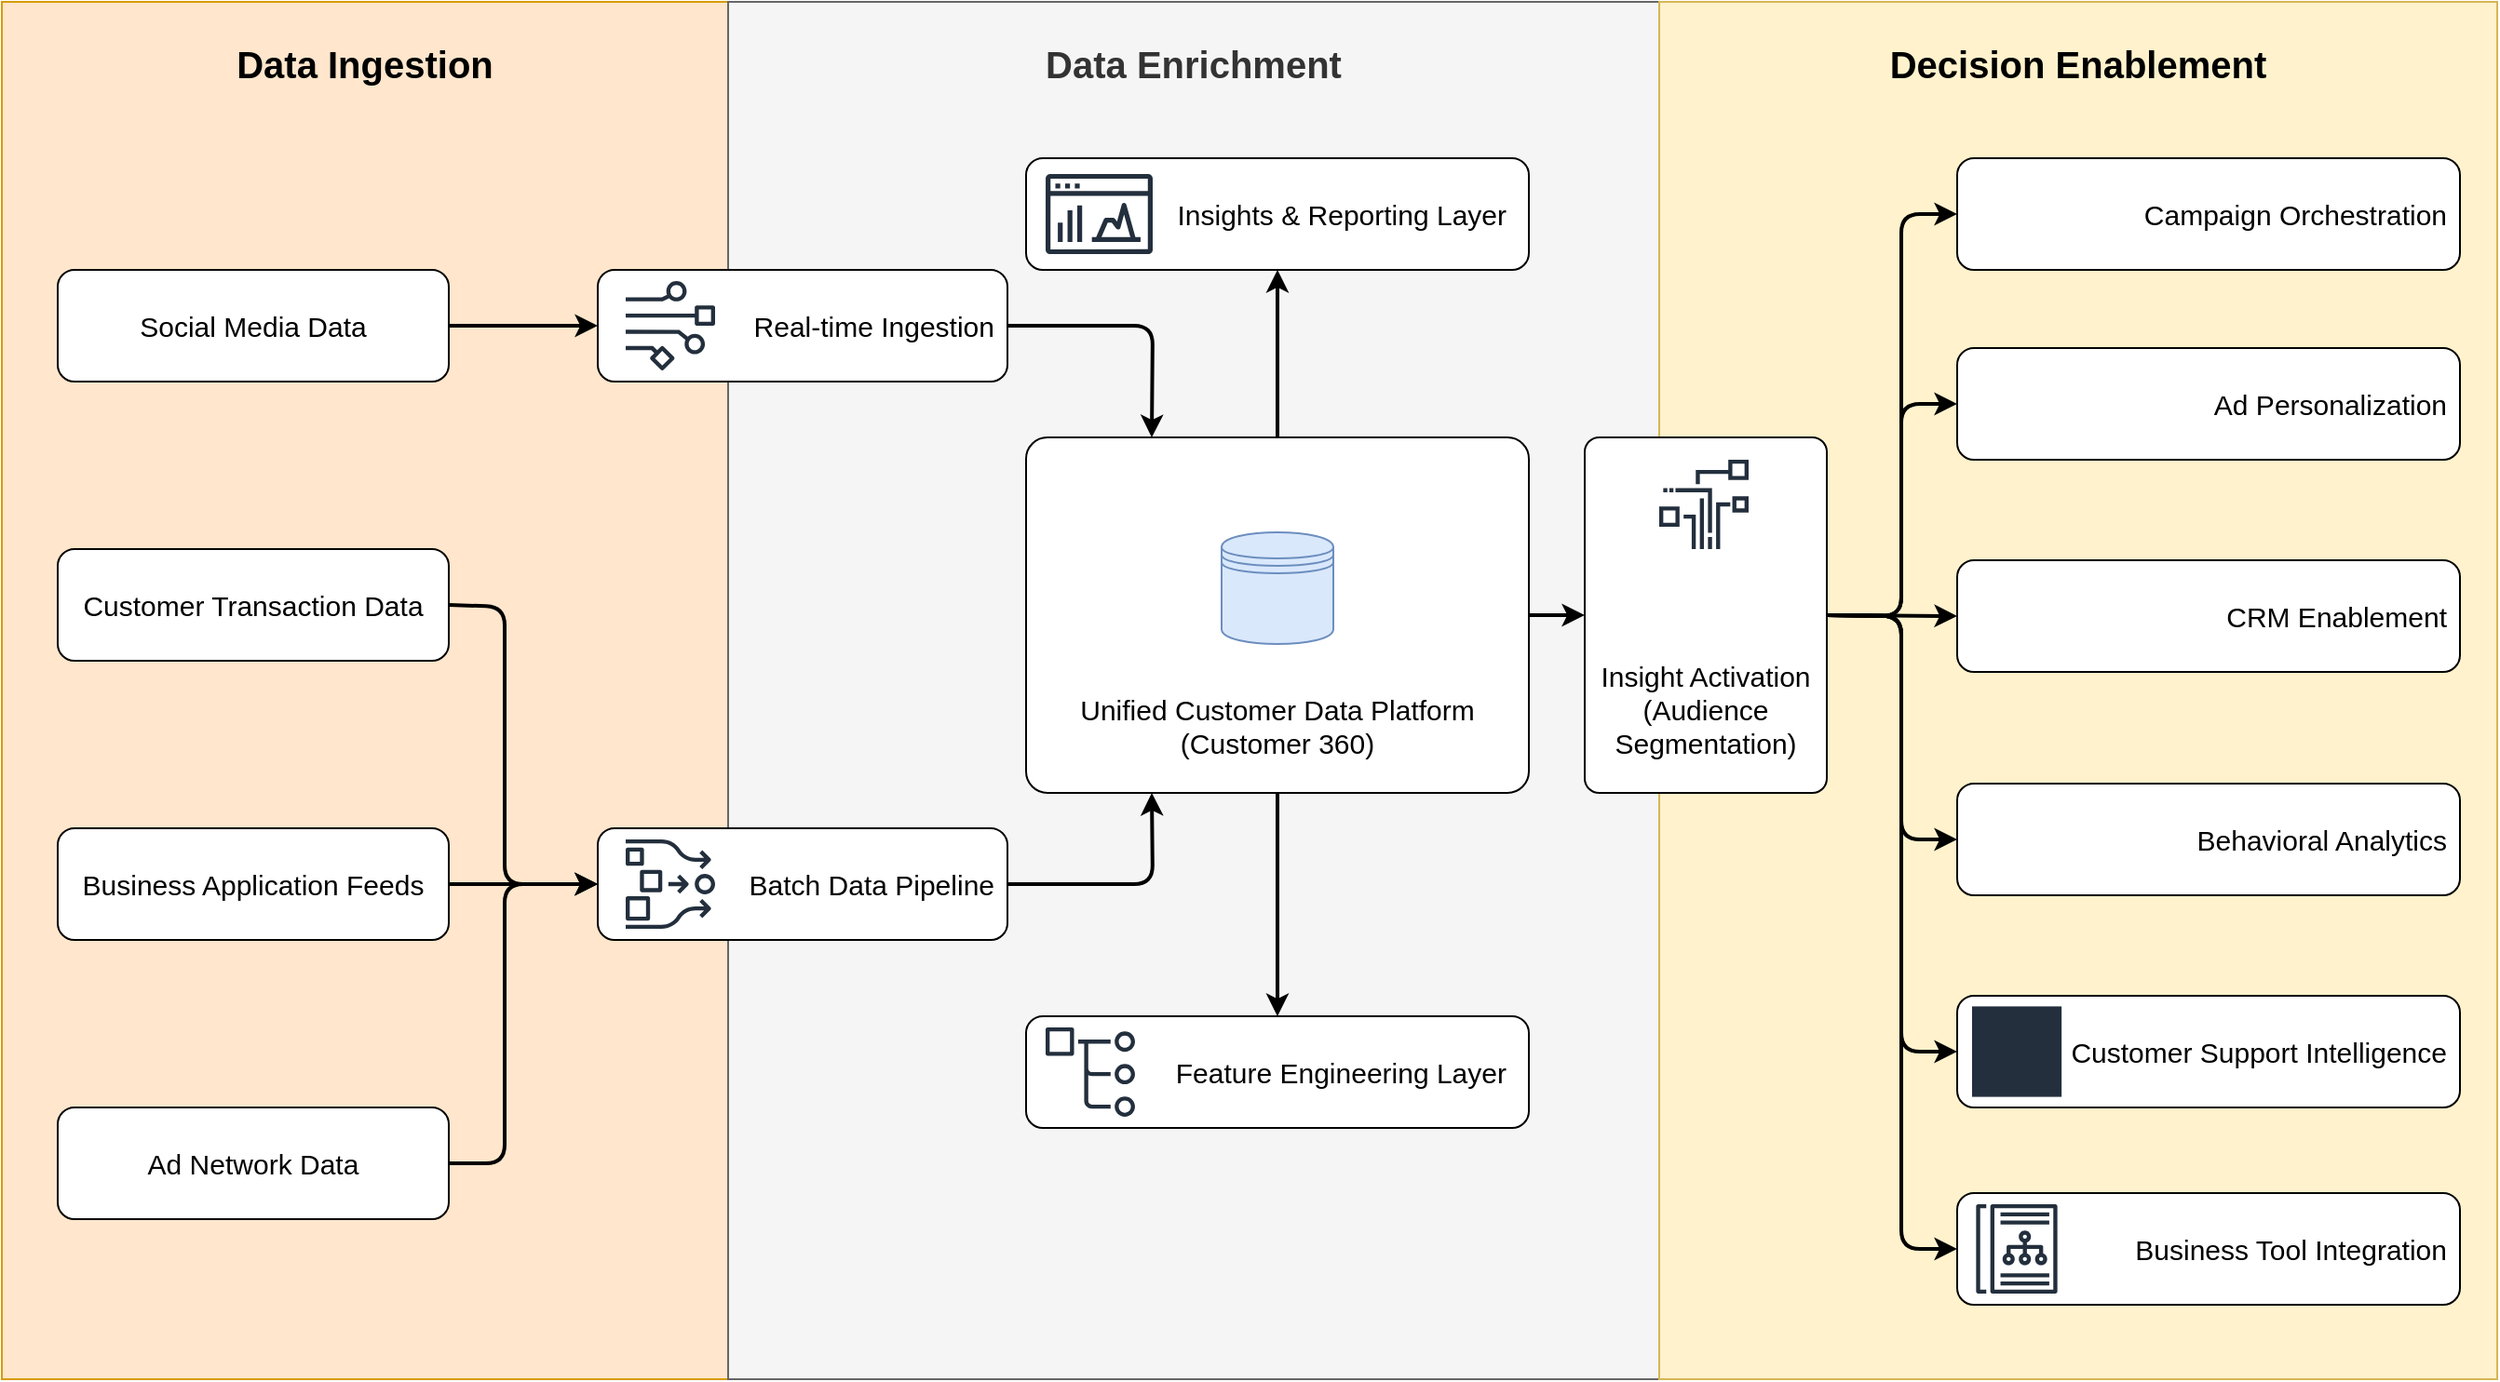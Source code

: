 <mxfile version="27.0.9">
  <diagram name="Page-1" id="V62jBnsrvGLWczg-tgVz">
    <mxGraphModel dx="2386" dy="1452" grid="1" gridSize="10" guides="1" tooltips="1" connect="1" arrows="1" fold="1" page="1" pageScale="1" pageWidth="1169" pageHeight="827" math="0" shadow="0">
      <root>
        <mxCell id="0" />
        <mxCell id="1" parent="0" />
        <mxCell id="BIIbTsCtp7gyh1SSFa5Y-27" value="Data Ingestion" style="rounded=0;whiteSpace=wrap;html=1;fillColor=#ffe6cc;strokeColor=#d79b00;fontSize=20;fontStyle=1;verticalAlign=top;spacingTop=15;" parent="1" vertex="1">
          <mxGeometry x="40" y="40" width="390" height="740" as="geometry" />
        </mxCell>
        <mxCell id="BIIbTsCtp7gyh1SSFa5Y-28" value="Data Enrichment" style="rounded=0;whiteSpace=wrap;html=1;fillColor=#f5f5f5;strokeColor=#666666;fontColor=#333333;fontSize=20;fontStyle=1;verticalAlign=top;spacingTop=15;" parent="1" vertex="1">
          <mxGeometry x="430" y="40" width="500" height="740" as="geometry" />
        </mxCell>
        <mxCell id="BIIbTsCtp7gyh1SSFa5Y-29" value="Decision Enablement" style="rounded=0;whiteSpace=wrap;html=1;fillColor=#fff2cc;strokeColor=#d6b656;fontSize=20;fontStyle=1;verticalAlign=top;spacingTop=15;" parent="1" vertex="1">
          <mxGeometry x="930" y="40" width="450" height="740" as="geometry" />
        </mxCell>
        <mxCell id="BIIbTsCtp7gyh1SSFa5Y-26" value="Social Media Data" style="rounded=1;whiteSpace=wrap;html=1;fontSize=15;" parent="1" vertex="1">
          <mxGeometry x="70" y="184" width="210" height="60" as="geometry" />
        </mxCell>
        <mxCell id="BIIbTsCtp7gyh1SSFa5Y-31" value="Customer Transaction Data" style="rounded=1;whiteSpace=wrap;html=1;fontSize=15;" parent="1" vertex="1">
          <mxGeometry x="70" y="334" width="210" height="60" as="geometry" />
        </mxCell>
        <mxCell id="BIIbTsCtp7gyh1SSFa5Y-32" value="&lt;div&gt;Business Application Feeds&lt;/div&gt;" style="rounded=1;whiteSpace=wrap;html=1;fontSize=15;" parent="1" vertex="1">
          <mxGeometry x="70" y="484" width="210" height="60" as="geometry" />
        </mxCell>
        <mxCell id="BIIbTsCtp7gyh1SSFa5Y-33" value="&lt;div&gt;Ad Network Data&lt;/div&gt;" style="rounded=1;whiteSpace=wrap;html=1;fontSize=15;" parent="1" vertex="1">
          <mxGeometry x="70" y="634" width="210" height="60" as="geometry" />
        </mxCell>
        <mxCell id="BIIbTsCtp7gyh1SSFa5Y-34" value="&lt;div&gt;Real-time Ingestion&lt;/div&gt;" style="rounded=1;whiteSpace=wrap;html=1;fontSize=15;align=right;spacingRight=5;" parent="1" vertex="1">
          <mxGeometry x="360" y="184" width="220" height="60" as="geometry" />
        </mxCell>
        <mxCell id="BIIbTsCtp7gyh1SSFa5Y-35" value="&lt;p class=&quot;p1&quot;&gt;Batch Data Pipeline&lt;/p&gt;" style="rounded=1;whiteSpace=wrap;html=1;fontSize=15;align=right;spacingRight=5;" parent="1" vertex="1">
          <mxGeometry x="360" y="484" width="220" height="60" as="geometry" />
        </mxCell>
        <mxCell id="BIIbTsCtp7gyh1SSFa5Y-36" value="" style="endArrow=classic;html=1;rounded=1;exitX=1;exitY=0.5;exitDx=0;exitDy=0;entryX=0;entryY=0.5;entryDx=0;entryDy=0;strokeWidth=2;curved=0;" parent="1" source="BIIbTsCtp7gyh1SSFa5Y-26" target="BIIbTsCtp7gyh1SSFa5Y-34" edge="1">
          <mxGeometry width="50" height="50" relative="1" as="geometry">
            <mxPoint x="360" y="415" as="sourcePoint" />
            <mxPoint x="410" y="365" as="targetPoint" />
          </mxGeometry>
        </mxCell>
        <mxCell id="BIIbTsCtp7gyh1SSFa5Y-37" value="" style="endArrow=classic;html=1;rounded=1;exitX=1;exitY=0.5;exitDx=0;exitDy=0;entryX=0;entryY=0.5;entryDx=0;entryDy=0;strokeWidth=2;curved=0;" parent="1" source="BIIbTsCtp7gyh1SSFa5Y-31" target="BIIbTsCtp7gyh1SSFa5Y-35" edge="1">
          <mxGeometry width="50" height="50" relative="1" as="geometry">
            <mxPoint x="330" y="255" as="sourcePoint" />
            <mxPoint x="425" y="255" as="targetPoint" />
            <Array as="points">
              <mxPoint x="310" y="365" />
              <mxPoint x="310" y="514" />
            </Array>
          </mxGeometry>
        </mxCell>
        <mxCell id="BIIbTsCtp7gyh1SSFa5Y-38" value="" style="endArrow=classic;html=1;rounded=1;exitX=1;exitY=0.5;exitDx=0;exitDy=0;entryX=0;entryY=0.5;entryDx=0;entryDy=0;strokeWidth=2;curved=0;" parent="1" source="BIIbTsCtp7gyh1SSFa5Y-32" target="BIIbTsCtp7gyh1SSFa5Y-35" edge="1">
          <mxGeometry width="50" height="50" relative="1" as="geometry">
            <mxPoint x="370" y="535" as="sourcePoint" />
            <mxPoint x="465" y="685" as="targetPoint" />
            <Array as="points" />
          </mxGeometry>
        </mxCell>
        <mxCell id="BIIbTsCtp7gyh1SSFa5Y-39" value="" style="endArrow=classic;html=1;rounded=1;exitX=1;exitY=0.5;exitDx=0;exitDy=0;entryX=0;entryY=0.5;entryDx=0;entryDy=0;strokeWidth=2;curved=0;" parent="1" source="BIIbTsCtp7gyh1SSFa5Y-33" target="BIIbTsCtp7gyh1SSFa5Y-35" edge="1">
          <mxGeometry width="50" height="50" relative="1" as="geometry">
            <mxPoint x="330" y="515" as="sourcePoint" />
            <mxPoint x="425" y="665" as="targetPoint" />
            <Array as="points">
              <mxPoint x="310" y="664" />
              <mxPoint x="310" y="514" />
            </Array>
          </mxGeometry>
        </mxCell>
        <mxCell id="BIIbTsCtp7gyh1SSFa5Y-40" value="" style="sketch=0;outlineConnect=0;fontColor=#232F3E;gradientColor=none;fillColor=#232F3D;strokeColor=none;dashed=0;verticalLabelPosition=bottom;verticalAlign=top;align=center;html=1;fontSize=12;fontStyle=0;aspect=fixed;pointerEvents=1;shape=mxgraph.aws4.data_stream;" parent="1" vertex="1">
          <mxGeometry x="375" y="190" width="48" height="48" as="geometry" />
        </mxCell>
        <mxCell id="BIIbTsCtp7gyh1SSFa5Y-42" value="" style="sketch=0;outlineConnect=0;fontColor=#232F3E;gradientColor=none;fillColor=#232F3D;strokeColor=none;dashed=0;verticalLabelPosition=bottom;verticalAlign=top;align=center;html=1;fontSize=12;fontStyle=0;aspect=fixed;pointerEvents=1;shape=mxgraph.aws4.opensearch_ingestion;" parent="1" vertex="1">
          <mxGeometry x="375" y="490" width="48" height="48" as="geometry" />
        </mxCell>
        <mxCell id="BIIbTsCtp7gyh1SSFa5Y-43" value="&lt;div&gt;Unified Customer Data Platform&lt;/div&gt;&lt;div&gt;(&lt;span style=&quot;background-color: transparent;&quot;&gt;Customer 360&lt;/span&gt;&lt;span style=&quot;background-color: transparent; color: light-dark(rgb(0, 0, 0), rgb(255, 255, 255));&quot;&gt;)&lt;/span&gt;&lt;/div&gt;" style="rounded=1;whiteSpace=wrap;html=1;fontSize=15;align=center;spacingRight=0;spacingTop=0;verticalAlign=bottom;spacingBottom=15;arcSize=6;" parent="1" vertex="1">
          <mxGeometry x="590" y="274" width="270" height="191" as="geometry" />
        </mxCell>
        <mxCell id="BIIbTsCtp7gyh1SSFa5Y-44" value="" style="shape=datastore;whiteSpace=wrap;html=1;fillColor=#dae8fc;strokeColor=#6c8ebf;" parent="1" vertex="1">
          <mxGeometry x="695" y="325" width="60" height="60" as="geometry" />
        </mxCell>
        <mxCell id="BIIbTsCtp7gyh1SSFa5Y-45" value="&lt;div&gt;Feature Engineering Layer&lt;/div&gt;" style="rounded=1;whiteSpace=wrap;html=1;fontSize=15;align=right;spacingRight=10;" parent="1" vertex="1">
          <mxGeometry x="590" y="585" width="270" height="60" as="geometry" />
        </mxCell>
        <mxCell id="BIIbTsCtp7gyh1SSFa5Y-47" value="" style="endArrow=classic;html=1;rounded=1;exitX=0.5;exitY=1;exitDx=0;exitDy=0;entryX=0.5;entryY=0;entryDx=0;entryDy=0;strokeWidth=2;curved=0;" parent="1" source="BIIbTsCtp7gyh1SSFa5Y-43" target="BIIbTsCtp7gyh1SSFa5Y-45" edge="1">
          <mxGeometry width="50" height="50" relative="1" as="geometry">
            <mxPoint x="380" y="375" as="sourcePoint" />
            <mxPoint x="460" y="375" as="targetPoint" />
          </mxGeometry>
        </mxCell>
        <mxCell id="BIIbTsCtp7gyh1SSFa5Y-48" value="&lt;div&gt;Insights &amp;amp; Reporting Layer&lt;/div&gt;" style="rounded=1;whiteSpace=wrap;html=1;fontSize=15;align=right;spacingRight=10;" parent="1" vertex="1">
          <mxGeometry x="590" y="124" width="270" height="60" as="geometry" />
        </mxCell>
        <mxCell id="BIIbTsCtp7gyh1SSFa5Y-50" value="" style="sketch=0;outlineConnect=0;fontColor=#232F3E;gradientColor=none;fillColor=#232F3D;strokeColor=none;dashed=0;verticalLabelPosition=bottom;verticalAlign=top;align=center;html=1;fontSize=12;fontStyle=0;aspect=fixed;pointerEvents=1;shape=mxgraph.aws4.opensearch_dashboards;" parent="1" vertex="1">
          <mxGeometry x="600.49" y="132.25" width="57.51" height="43.5" as="geometry" />
        </mxCell>
        <mxCell id="BIIbTsCtp7gyh1SSFa5Y-53" value="" style="sketch=0;outlineConnect=0;fontColor=#232F3E;gradientColor=none;fillColor=#232F3D;strokeColor=none;dashed=0;verticalLabelPosition=bottom;verticalAlign=top;align=center;html=1;fontSize=12;fontStyle=0;aspect=fixed;pointerEvents=1;shape=mxgraph.aws4.opensearch_service_traces;" parent="1" vertex="1">
          <mxGeometry x="600.49" y="591" width="48" height="48" as="geometry" />
        </mxCell>
        <mxCell id="BIIbTsCtp7gyh1SSFa5Y-54" value="" style="endArrow=classic;html=1;rounded=1;exitX=0.5;exitY=0;exitDx=0;exitDy=0;entryX=0.5;entryY=1;entryDx=0;entryDy=0;strokeWidth=2;curved=0;" parent="1" source="BIIbTsCtp7gyh1SSFa5Y-43" target="BIIbTsCtp7gyh1SSFa5Y-48" edge="1">
          <mxGeometry width="50" height="50" relative="1" as="geometry">
            <mxPoint x="730" y="485" as="sourcePoint" />
            <mxPoint x="730" y="605" as="targetPoint" />
          </mxGeometry>
        </mxCell>
        <mxCell id="BIIbTsCtp7gyh1SSFa5Y-55" value="" style="endArrow=classic;html=1;rounded=1;exitX=1;exitY=0.5;exitDx=0;exitDy=0;entryX=0.25;entryY=0;entryDx=0;entryDy=0;strokeWidth=2;curved=0;" parent="1" source="BIIbTsCtp7gyh1SSFa5Y-34" target="BIIbTsCtp7gyh1SSFa5Y-43" edge="1">
          <mxGeometry width="50" height="50" relative="1" as="geometry">
            <mxPoint x="400" y="375" as="sourcePoint" />
            <mxPoint x="480" y="375" as="targetPoint" />
            <Array as="points">
              <mxPoint x="658" y="214" />
            </Array>
          </mxGeometry>
        </mxCell>
        <mxCell id="BIIbTsCtp7gyh1SSFa5Y-56" value="" style="endArrow=classic;html=1;rounded=1;exitX=1;exitY=0.5;exitDx=0;exitDy=0;entryX=0.25;entryY=1;entryDx=0;entryDy=0;strokeWidth=2;curved=0;" parent="1" source="BIIbTsCtp7gyh1SSFa5Y-35" target="BIIbTsCtp7gyh1SSFa5Y-43" edge="1">
          <mxGeometry width="50" height="50" relative="1" as="geometry">
            <mxPoint x="610" y="295" as="sourcePoint" />
            <mxPoint x="698" y="355" as="targetPoint" />
            <Array as="points">
              <mxPoint x="658" y="514" />
            </Array>
          </mxGeometry>
        </mxCell>
        <mxCell id="BIIbTsCtp7gyh1SSFa5Y-57" value="&lt;div&gt;Insight Activation&lt;/div&gt;&lt;div&gt;(Audience Segmentation)&lt;/div&gt;" style="rounded=1;whiteSpace=wrap;html=1;fontSize=15;align=center;spacingRight=0;spacingTop=0;verticalAlign=bottom;spacingBottom=15;arcSize=6;" parent="1" vertex="1">
          <mxGeometry x="890" y="274" width="130" height="191" as="geometry" />
        </mxCell>
        <mxCell id="BIIbTsCtp7gyh1SSFa5Y-58" value="" style="sketch=0;outlineConnect=0;fontColor=#232F3E;gradientColor=none;fillColor=#232F3D;strokeColor=none;dashed=0;verticalLabelPosition=bottom;verticalAlign=top;align=center;html=1;fontSize=12;fontStyle=0;aspect=fixed;pointerEvents=1;shape=mxgraph.aws4.iot_sitewise_data_streams;" parent="1" vertex="1">
          <mxGeometry x="930" y="286" width="48" height="48" as="geometry" />
        </mxCell>
        <mxCell id="BIIbTsCtp7gyh1SSFa5Y-59" value="" style="endArrow=classic;html=1;rounded=1;exitX=1;exitY=0.5;exitDx=0;exitDy=0;entryX=0;entryY=0.5;entryDx=0;entryDy=0;strokeWidth=2;curved=0;" parent="1" source="BIIbTsCtp7gyh1SSFa5Y-43" target="BIIbTsCtp7gyh1SSFa5Y-57" edge="1">
          <mxGeometry width="50" height="50" relative="1" as="geometry">
            <mxPoint x="740" y="390" as="sourcePoint" />
            <mxPoint x="740" y="300" as="targetPoint" />
          </mxGeometry>
        </mxCell>
        <mxCell id="BIIbTsCtp7gyh1SSFa5Y-60" value="&lt;div&gt;Campaign Orchestration&lt;/div&gt;" style="rounded=1;whiteSpace=wrap;html=1;fontSize=15;align=right;spacingRight=5;" parent="1" vertex="1">
          <mxGeometry x="1090" y="124" width="270" height="60" as="geometry" />
        </mxCell>
        <mxCell id="BIIbTsCtp7gyh1SSFa5Y-62" value="&lt;div&gt;Ad Personalization&lt;/div&gt;" style="rounded=1;whiteSpace=wrap;html=1;fontSize=15;align=right;spacingRight=5;" parent="1" vertex="1">
          <mxGeometry x="1090" y="226" width="270" height="60" as="geometry" />
        </mxCell>
        <mxCell id="BIIbTsCtp7gyh1SSFa5Y-64" value="&lt;div&gt;CRM Enablement&lt;/div&gt;" style="rounded=1;whiteSpace=wrap;html=1;fontSize=15;align=right;spacingRight=5;" parent="1" vertex="1">
          <mxGeometry x="1090" y="340" width="270" height="60" as="geometry" />
        </mxCell>
        <mxCell id="BIIbTsCtp7gyh1SSFa5Y-66" value="&lt;div&gt;Behavioral Analytics&lt;/div&gt;" style="rounded=1;whiteSpace=wrap;html=1;fontSize=15;align=right;spacingRight=5;" parent="1" vertex="1">
          <mxGeometry x="1090" y="460" width="270" height="60" as="geometry" />
        </mxCell>
        <mxCell id="BIIbTsCtp7gyh1SSFa5Y-68" value="&lt;div&gt;Customer Support Intelligence&lt;/div&gt;" style="rounded=1;whiteSpace=wrap;html=1;fontSize=15;align=right;spacingRight=5;" parent="1" vertex="1">
          <mxGeometry x="1090" y="574" width="270" height="60" as="geometry" />
        </mxCell>
        <mxCell id="BIIbTsCtp7gyh1SSFa5Y-70" value="&lt;div&gt;Business Tool Integration&lt;/div&gt;" style="rounded=1;whiteSpace=wrap;html=1;fontSize=15;align=right;spacingRight=5;" parent="1" vertex="1">
          <mxGeometry x="1090" y="680" width="270" height="60" as="geometry" />
        </mxCell>
        <mxCell id="BIIbTsCtp7gyh1SSFa5Y-72" value="" style="endArrow=classic;html=1;rounded=1;exitX=1;exitY=0.5;exitDx=0;exitDy=0;entryX=0;entryY=0.5;entryDx=0;entryDy=0;strokeWidth=2;curved=0;" parent="1" source="BIIbTsCtp7gyh1SSFa5Y-57" target="BIIbTsCtp7gyh1SSFa5Y-60" edge="1">
          <mxGeometry width="50" height="50" relative="1" as="geometry">
            <mxPoint x="720" y="510" as="sourcePoint" />
            <mxPoint x="720" y="630" as="targetPoint" />
            <Array as="points">
              <mxPoint x="1060" y="370" />
              <mxPoint x="1060" y="154" />
            </Array>
          </mxGeometry>
        </mxCell>
        <mxCell id="BIIbTsCtp7gyh1SSFa5Y-73" value="" style="shape=image;verticalLabelPosition=bottom;labelBackgroundColor=default;verticalAlign=top;aspect=fixed;imageAspect=0;image=https://www.ctidigital.com/hubfs/AdobeCampaign-01.png;" parent="1" vertex="1">
          <mxGeometry x="1098" y="130" width="48" height="48" as="geometry" />
        </mxCell>
        <mxCell id="BIIbTsCtp7gyh1SSFa5Y-74" value="" style="shape=image;verticalLabelPosition=bottom;labelBackgroundColor=default;verticalAlign=top;aspect=fixed;imageAspect=0;image=https://images.icon-icons.com/2699/PNG/512/google_ads_logo_icon_171064.png;" parent="1" vertex="1">
          <mxGeometry x="1098" y="232" width="48" height="48" as="geometry" />
        </mxCell>
        <mxCell id="BIIbTsCtp7gyh1SSFa5Y-75" value="" style="shape=image;verticalLabelPosition=bottom;labelBackgroundColor=default;verticalAlign=top;aspect=fixed;imageAspect=0;image=https://upload.wikimedia.org/wikipedia/commons/thumb/f/f9/Salesforce.com_logo.svg/2560px-Salesforce.com_logo.svg.png;" parent="1" vertex="1">
          <mxGeometry x="1093.43" y="350" width="57.14" height="40" as="geometry" />
        </mxCell>
        <mxCell id="BIIbTsCtp7gyh1SSFa5Y-77" value="" style="shape=image;verticalLabelPosition=bottom;labelBackgroundColor=default;verticalAlign=top;aspect=fixed;imageAspect=0;image=https://res.cloudinary.com/startup-grind/image/upload/c_fill,dpr_2.0,f_auto,g_center,q_auto:good/v1/gcs/platform-data-adobe/events/Adobe-Analytics%20%281%29_w6XeSZl.png;" parent="1" vertex="1">
          <mxGeometry x="1080" y="448" width="84" height="84" as="geometry" />
        </mxCell>
        <mxCell id="BIIbTsCtp7gyh1SSFa5Y-78" value="" style="sketch=0;outlineConnect=0;fontColor=#232F3E;gradientColor=none;fillColor=#232F3D;strokeColor=none;dashed=0;verticalLabelPosition=bottom;verticalAlign=top;align=center;html=1;fontSize=12;fontStyle=0;aspect=fixed;pointerEvents=1;shape=mxgraph.aws4.datazone_business_data_catalog;" parent="1" vertex="1">
          <mxGeometry x="1100.15" y="686" width="43.69" height="48" as="geometry" />
        </mxCell>
        <mxCell id="BIIbTsCtp7gyh1SSFa5Y-79" value="" style="points=[];aspect=fixed;html=1;align=center;shadow=0;dashed=0;fillColor=#232F3D;strokeColor=none;shape=mxgraph.alibaba_cloud.ccs_customer_service_01;" parent="1" vertex="1">
          <mxGeometry x="1098" y="579.7" width="48.07" height="48.6" as="geometry" />
        </mxCell>
        <mxCell id="BIIbTsCtp7gyh1SSFa5Y-80" value="" style="endArrow=classic;html=1;rounded=1;exitX=1;exitY=0.5;exitDx=0;exitDy=0;entryX=0;entryY=0.5;entryDx=0;entryDy=0;strokeWidth=2;curved=0;" parent="1" source="BIIbTsCtp7gyh1SSFa5Y-57" target="BIIbTsCtp7gyh1SSFa5Y-70" edge="1">
          <mxGeometry width="50" height="50" relative="1" as="geometry">
            <mxPoint x="1060" y="506" as="sourcePoint" />
            <mxPoint x="1130" y="290" as="targetPoint" />
            <Array as="points">
              <mxPoint x="1060" y="370" />
              <mxPoint x="1060" y="710" />
            </Array>
          </mxGeometry>
        </mxCell>
        <mxCell id="BIIbTsCtp7gyh1SSFa5Y-81" value="" style="endArrow=classic;html=1;rounded=1;exitX=1;exitY=0.5;exitDx=0;exitDy=0;entryX=0;entryY=0.5;entryDx=0;entryDy=0;strokeWidth=2;curved=0;" parent="1" source="BIIbTsCtp7gyh1SSFa5Y-57" target="BIIbTsCtp7gyh1SSFa5Y-68" edge="1">
          <mxGeometry width="50" height="50" relative="1" as="geometry">
            <mxPoint x="1050" y="650" as="sourcePoint" />
            <mxPoint x="1120" y="990" as="targetPoint" />
            <Array as="points">
              <mxPoint x="1060" y="370" />
              <mxPoint x="1060" y="604" />
            </Array>
          </mxGeometry>
        </mxCell>
        <mxCell id="BIIbTsCtp7gyh1SSFa5Y-82" value="" style="endArrow=classic;html=1;rounded=1;exitX=1;exitY=0.5;exitDx=0;exitDy=0;strokeWidth=2;curved=0;entryX=0;entryY=0.5;entryDx=0;entryDy=0;" parent="1" source="BIIbTsCtp7gyh1SSFa5Y-57" target="BIIbTsCtp7gyh1SSFa5Y-66" edge="1">
          <mxGeometry width="50" height="50" relative="1" as="geometry">
            <mxPoint x="1050" y="600" as="sourcePoint" />
            <mxPoint x="1470" y="530" as="targetPoint" />
            <Array as="points">
              <mxPoint x="1060" y="370" />
              <mxPoint x="1060" y="490" />
            </Array>
          </mxGeometry>
        </mxCell>
        <mxCell id="BIIbTsCtp7gyh1SSFa5Y-83" value="" style="endArrow=classic;html=1;rounded=1;exitX=1;exitY=0.5;exitDx=0;exitDy=0;entryX=0;entryY=0.5;entryDx=0;entryDy=0;strokeWidth=2;curved=0;" parent="1" source="BIIbTsCtp7gyh1SSFa5Y-57" target="BIIbTsCtp7gyh1SSFa5Y-62" edge="1">
          <mxGeometry width="50" height="50" relative="1" as="geometry">
            <mxPoint x="1070" y="600" as="sourcePoint" />
            <mxPoint x="1140" y="834" as="targetPoint" />
            <Array as="points">
              <mxPoint x="1060" y="370" />
              <mxPoint x="1060" y="256" />
            </Array>
          </mxGeometry>
        </mxCell>
        <mxCell id="BIIbTsCtp7gyh1SSFa5Y-84" value="" style="endArrow=classic;html=1;rounded=1;exitX=1;exitY=0.5;exitDx=0;exitDy=0;entryX=0;entryY=0.5;entryDx=0;entryDy=0;strokeWidth=2;curved=0;" parent="1" source="BIIbTsCtp7gyh1SSFa5Y-57" target="BIIbTsCtp7gyh1SSFa5Y-64" edge="1">
          <mxGeometry width="50" height="50" relative="1" as="geometry">
            <mxPoint x="1030" y="484" as="sourcePoint" />
            <mxPoint x="1100" y="370" as="targetPoint" />
            <Array as="points" />
          </mxGeometry>
        </mxCell>
      </root>
    </mxGraphModel>
  </diagram>
</mxfile>
